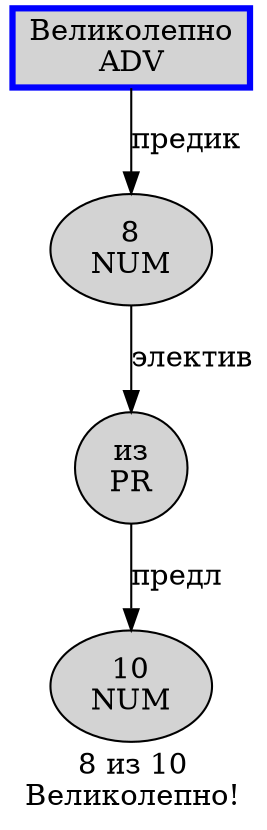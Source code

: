 digraph SENTENCE_1880 {
	graph [label="8 из 10
Великолепно!"]
	node [style=filled]
		0 [label="8
NUM" color="" fillcolor=lightgray penwidth=1 shape=ellipse]
		1 [label="из
PR" color="" fillcolor=lightgray penwidth=1 shape=ellipse]
		2 [label="10
NUM" color="" fillcolor=lightgray penwidth=1 shape=ellipse]
		3 [label="Великолепно
ADV" color=blue fillcolor=lightgray penwidth=3 shape=box]
			0 -> 1 [label="электив"]
			3 -> 0 [label="предик"]
			1 -> 2 [label="предл"]
}